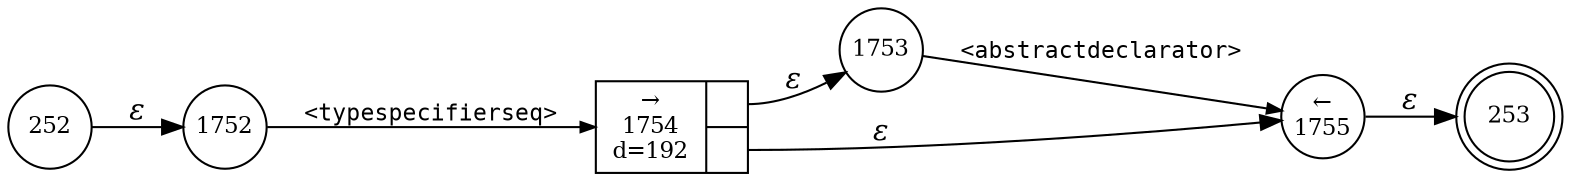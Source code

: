 digraph ATN {
rankdir=LR;
s253[fontsize=11, label="253", shape=doublecircle, fixedsize=true, width=.6];
s1752[fontsize=11,label="1752", shape=circle, fixedsize=true, width=.55, peripheries=1];
s1753[fontsize=11,label="1753", shape=circle, fixedsize=true, width=.55, peripheries=1];
s1754[fontsize=11,label="{&rarr;\n1754\nd=192|{<p0>|<p1>}}", shape=record, fixedsize=false, peripheries=1];
s1755[fontsize=11,label="&larr;\n1755", shape=circle, fixedsize=true, width=.55, peripheries=1];
s252[fontsize=11,label="252", shape=circle, fixedsize=true, width=.55, peripheries=1];
s252 -> s1752 [fontname="Times-Italic", label="&epsilon;"];
s1752 -> s1754 [fontsize=11, fontname="Courier", arrowsize=.7, label = "<typespecifierseq>", arrowhead = normal];
s1754:p0 -> s1753 [fontname="Times-Italic", label="&epsilon;"];
s1754:p1 -> s1755 [fontname="Times-Italic", label="&epsilon;"];
s1753 -> s1755 [fontsize=11, fontname="Courier", arrowsize=.7, label = "<abstractdeclarator>", arrowhead = normal];
s1755 -> s253 [fontname="Times-Italic", label="&epsilon;"];
}